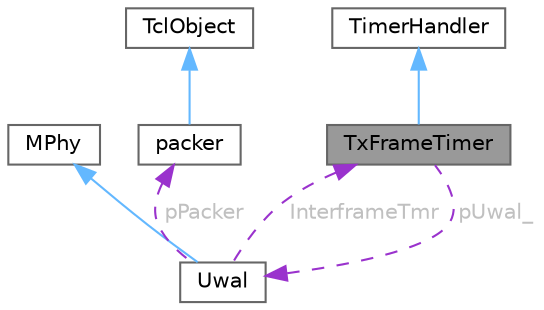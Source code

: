 digraph "TxFrameTimer"
{
 // LATEX_PDF_SIZE
  bgcolor="transparent";
  edge [fontname=Helvetica,fontsize=10,labelfontname=Helvetica,labelfontsize=10];
  node [fontname=Helvetica,fontsize=10,shape=box,height=0.2,width=0.4];
  Node1 [id="Node000001",label="TxFrameTimer",height=0.2,width=0.4,color="gray40", fillcolor="grey60", style="filled", fontcolor="black",tooltip="The class used by Uwal to handle simulator's event expirations; it is exploited to schedule the sendD..."];
  Node2 -> Node1 [id="edge1_Node000001_Node000002",dir="back",color="steelblue1",style="solid",tooltip=" "];
  Node2 [id="Node000002",label="TimerHandler",height=0.2,width=0.4,color="gray40", fillcolor="white", style="filled",tooltip=" "];
  Node3 -> Node1 [id="edge2_Node000001_Node000003",dir="back",color="darkorchid3",style="dashed",tooltip=" ",label=" pUwal_",fontcolor="grey" ];
  Node3 [id="Node000003",label="Uwal",height=0.2,width=0.4,color="gray40", fillcolor="white", style="filled",URL="$classUwal.html",tooltip="The main class implementing the module used to implement the adaptation layer between ns2/NS-Miracle ..."];
  Node4 -> Node3 [id="edge3_Node000003_Node000004",dir="back",color="steelblue1",style="solid",tooltip=" "];
  Node4 [id="Node000004",label="MPhy",height=0.2,width=0.4,color="gray40", fillcolor="white", style="filled",tooltip=" "];
  Node5 -> Node3 [id="edge4_Node000003_Node000005",dir="back",color="darkorchid3",style="dashed",tooltip=" ",label=" pPacker",fontcolor="grey" ];
  Node5 [id="Node000005",label="packer",height=0.2,width=0.4,color="gray40", fillcolor="white", style="filled",URL="$classpacker.html",tooltip="Class exploited by the Uwal module to map an NS-Miracle packet into a bit stream, and vice-versa."];
  Node6 -> Node5 [id="edge5_Node000005_Node000006",dir="back",color="steelblue1",style="solid",tooltip=" "];
  Node6 [id="Node000006",label="TclObject",height=0.2,width=0.4,color="gray40", fillcolor="white", style="filled",tooltip=" "];
  Node1 -> Node3 [id="edge6_Node000003_Node000001",dir="back",color="darkorchid3",style="dashed",tooltip=" ",label=" InterframeTmr",fontcolor="grey" ];
}
